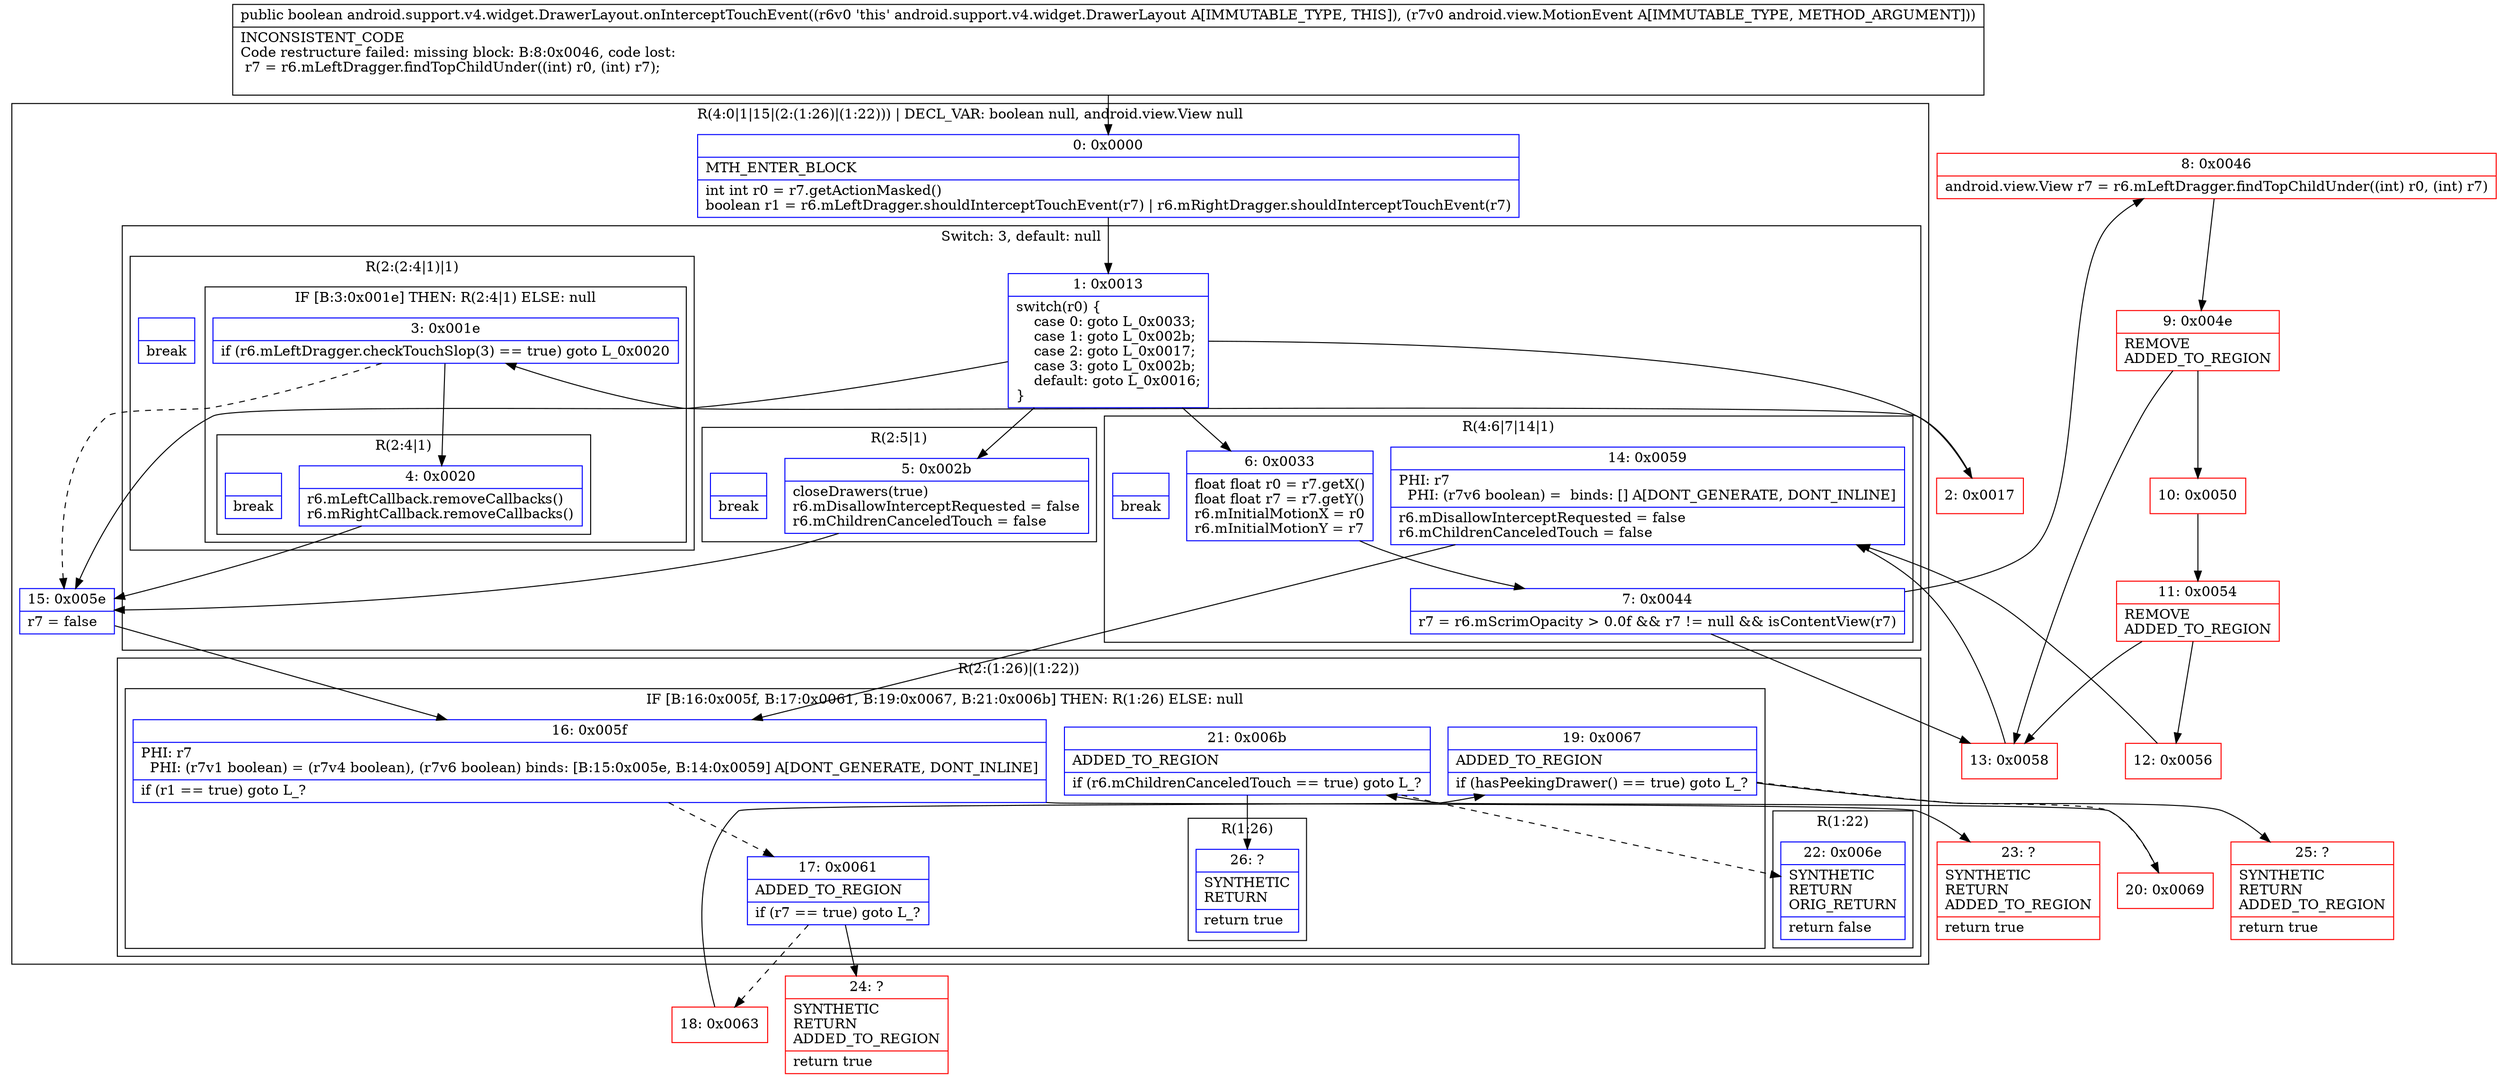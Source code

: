 digraph "CFG forandroid.support.v4.widget.DrawerLayout.onInterceptTouchEvent(Landroid\/view\/MotionEvent;)Z" {
subgraph cluster_Region_1979296338 {
label = "R(4:0|1|15|(2:(1:26)|(1:22))) | DECL_VAR: boolean null, android.view.View null\l";
node [shape=record,color=blue];
Node_0 [shape=record,label="{0\:\ 0x0000|MTH_ENTER_BLOCK\l|int int r0 = r7.getActionMasked()\lboolean r1 = r6.mLeftDragger.shouldInterceptTouchEvent(r7) \| r6.mRightDragger.shouldInterceptTouchEvent(r7)\l}"];
subgraph cluster_SwitchRegion_1858176117 {
label = "Switch: 3, default: null";
node [shape=record,color=blue];
Node_1 [shape=record,label="{1\:\ 0x0013|switch(r0) \{\l    case 0: goto L_0x0033;\l    case 1: goto L_0x002b;\l    case 2: goto L_0x0017;\l    case 3: goto L_0x002b;\l    default: goto L_0x0016;\l\}\l}"];
subgraph cluster_Region_659090805 {
label = "R(4:6|7|14|1)";
node [shape=record,color=blue];
Node_6 [shape=record,label="{6\:\ 0x0033|float float r0 = r7.getX()\lfloat float r7 = r7.getY()\lr6.mInitialMotionX = r0\lr6.mInitialMotionY = r7\l}"];
Node_7 [shape=record,label="{7\:\ 0x0044|r7 = r6.mScrimOpacity \> 0.0f && r7 != null && isContentView(r7)\l}"];
Node_14 [shape=record,label="{14\:\ 0x0059|PHI: r7 \l  PHI: (r7v6 boolean) =  binds: [] A[DONT_GENERATE, DONT_INLINE]\l|r6.mDisallowInterceptRequested = false\lr6.mChildrenCanceledTouch = false\l}"];
Node_InsnContainer_1230744077 [shape=record,label="{|break\l}"];
}
subgraph cluster_Region_617392871 {
label = "R(2:5|1)";
node [shape=record,color=blue];
Node_5 [shape=record,label="{5\:\ 0x002b|closeDrawers(true)\lr6.mDisallowInterceptRequested = false\lr6.mChildrenCanceledTouch = false\l}"];
Node_InsnContainer_1146014082 [shape=record,label="{|break\l}"];
}
subgraph cluster_Region_908901358 {
label = "R(2:(2:4|1)|1)";
node [shape=record,color=blue];
subgraph cluster_IfRegion_582182116 {
label = "IF [B:3:0x001e] THEN: R(2:4|1) ELSE: null";
node [shape=record,color=blue];
Node_3 [shape=record,label="{3\:\ 0x001e|if (r6.mLeftDragger.checkTouchSlop(3) == true) goto L_0x0020\l}"];
subgraph cluster_Region_1667852743 {
label = "R(2:4|1)";
node [shape=record,color=blue];
Node_4 [shape=record,label="{4\:\ 0x0020|r6.mLeftCallback.removeCallbacks()\lr6.mRightCallback.removeCallbacks()\l}"];
Node_InsnContainer_1373224689 [shape=record,label="{|break\l}"];
}
}
Node_InsnContainer_49913071 [shape=record,label="{|break\l}"];
}
}
Node_15 [shape=record,label="{15\:\ 0x005e|r7 = false\l}"];
subgraph cluster_Region_1003768848 {
label = "R(2:(1:26)|(1:22))";
node [shape=record,color=blue];
subgraph cluster_IfRegion_4344754 {
label = "IF [B:16:0x005f, B:17:0x0061, B:19:0x0067, B:21:0x006b] THEN: R(1:26) ELSE: null";
node [shape=record,color=blue];
Node_16 [shape=record,label="{16\:\ 0x005f|PHI: r7 \l  PHI: (r7v1 boolean) = (r7v4 boolean), (r7v6 boolean) binds: [B:15:0x005e, B:14:0x0059] A[DONT_GENERATE, DONT_INLINE]\l|if (r1 == true) goto L_?\l}"];
Node_17 [shape=record,label="{17\:\ 0x0061|ADDED_TO_REGION\l|if (r7 == true) goto L_?\l}"];
Node_19 [shape=record,label="{19\:\ 0x0067|ADDED_TO_REGION\l|if (hasPeekingDrawer() == true) goto L_?\l}"];
Node_21 [shape=record,label="{21\:\ 0x006b|ADDED_TO_REGION\l|if (r6.mChildrenCanceledTouch == true) goto L_?\l}"];
subgraph cluster_Region_333131260 {
label = "R(1:26)";
node [shape=record,color=blue];
Node_26 [shape=record,label="{26\:\ ?|SYNTHETIC\lRETURN\l|return true\l}"];
}
}
subgraph cluster_Region_266938176 {
label = "R(1:22)";
node [shape=record,color=blue];
Node_22 [shape=record,label="{22\:\ 0x006e|SYNTHETIC\lRETURN\lORIG_RETURN\l|return false\l}"];
}
}
}
Node_2 [shape=record,color=red,label="{2\:\ 0x0017}"];
Node_8 [shape=record,color=red,label="{8\:\ 0x0046|android.view.View r7 = r6.mLeftDragger.findTopChildUnder((int) r0, (int) r7)\l}"];
Node_9 [shape=record,color=red,label="{9\:\ 0x004e|REMOVE\lADDED_TO_REGION\l}"];
Node_10 [shape=record,color=red,label="{10\:\ 0x0050}"];
Node_11 [shape=record,color=red,label="{11\:\ 0x0054|REMOVE\lADDED_TO_REGION\l}"];
Node_12 [shape=record,color=red,label="{12\:\ 0x0056}"];
Node_13 [shape=record,color=red,label="{13\:\ 0x0058}"];
Node_18 [shape=record,color=red,label="{18\:\ 0x0063}"];
Node_20 [shape=record,color=red,label="{20\:\ 0x0069}"];
Node_23 [shape=record,color=red,label="{23\:\ ?|SYNTHETIC\lRETURN\lADDED_TO_REGION\l|return true\l}"];
Node_24 [shape=record,color=red,label="{24\:\ ?|SYNTHETIC\lRETURN\lADDED_TO_REGION\l|return true\l}"];
Node_25 [shape=record,color=red,label="{25\:\ ?|SYNTHETIC\lRETURN\lADDED_TO_REGION\l|return true\l}"];
MethodNode[shape=record,label="{public boolean android.support.v4.widget.DrawerLayout.onInterceptTouchEvent((r6v0 'this' android.support.v4.widget.DrawerLayout A[IMMUTABLE_TYPE, THIS]), (r7v0 android.view.MotionEvent A[IMMUTABLE_TYPE, METHOD_ARGUMENT]))  | INCONSISTENT_CODE\lCode restructure failed: missing block: B:8:0x0046, code lost:\l    r7 = r6.mLeftDragger.findTopChildUnder((int) r0, (int) r7);\l\l}"];
MethodNode -> Node_0;
Node_0 -> Node_1;
Node_1 -> Node_2;
Node_1 -> Node_5;
Node_1 -> Node_6;
Node_1 -> Node_15;
Node_6 -> Node_7;
Node_7 -> Node_8;
Node_7 -> Node_13;
Node_14 -> Node_16;
Node_5 -> Node_15;
Node_3 -> Node_4;
Node_3 -> Node_15[style=dashed];
Node_4 -> Node_15;
Node_15 -> Node_16;
Node_16 -> Node_17[style=dashed];
Node_16 -> Node_23;
Node_17 -> Node_18[style=dashed];
Node_17 -> Node_24;
Node_19 -> Node_20[style=dashed];
Node_19 -> Node_25;
Node_21 -> Node_22[style=dashed];
Node_21 -> Node_26;
Node_2 -> Node_3;
Node_8 -> Node_9;
Node_9 -> Node_10;
Node_9 -> Node_13;
Node_10 -> Node_11;
Node_11 -> Node_12;
Node_11 -> Node_13;
Node_12 -> Node_14;
Node_13 -> Node_14;
Node_18 -> Node_19;
Node_20 -> Node_21;
}

